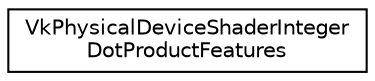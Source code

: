digraph "Graphical Class Hierarchy"
{
 // LATEX_PDF_SIZE
  edge [fontname="Helvetica",fontsize="10",labelfontname="Helvetica",labelfontsize="10"];
  node [fontname="Helvetica",fontsize="10",shape=record];
  rankdir="LR";
  Node0 [label="VkPhysicalDeviceShaderInteger\lDotProductFeatures",height=0.2,width=0.4,color="black", fillcolor="white", style="filled",URL="$structVkPhysicalDeviceShaderIntegerDotProductFeatures.html",tooltip=" "];
}

